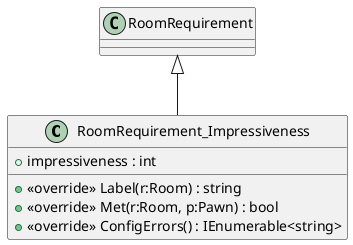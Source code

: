 @startuml
class RoomRequirement_Impressiveness {
    + impressiveness : int
    + <<override>> Label(r:Room) : string
    + <<override>> Met(r:Room, p:Pawn) : bool
    + <<override>> ConfigErrors() : IEnumerable<string>
}
RoomRequirement <|-- RoomRequirement_Impressiveness
@enduml
